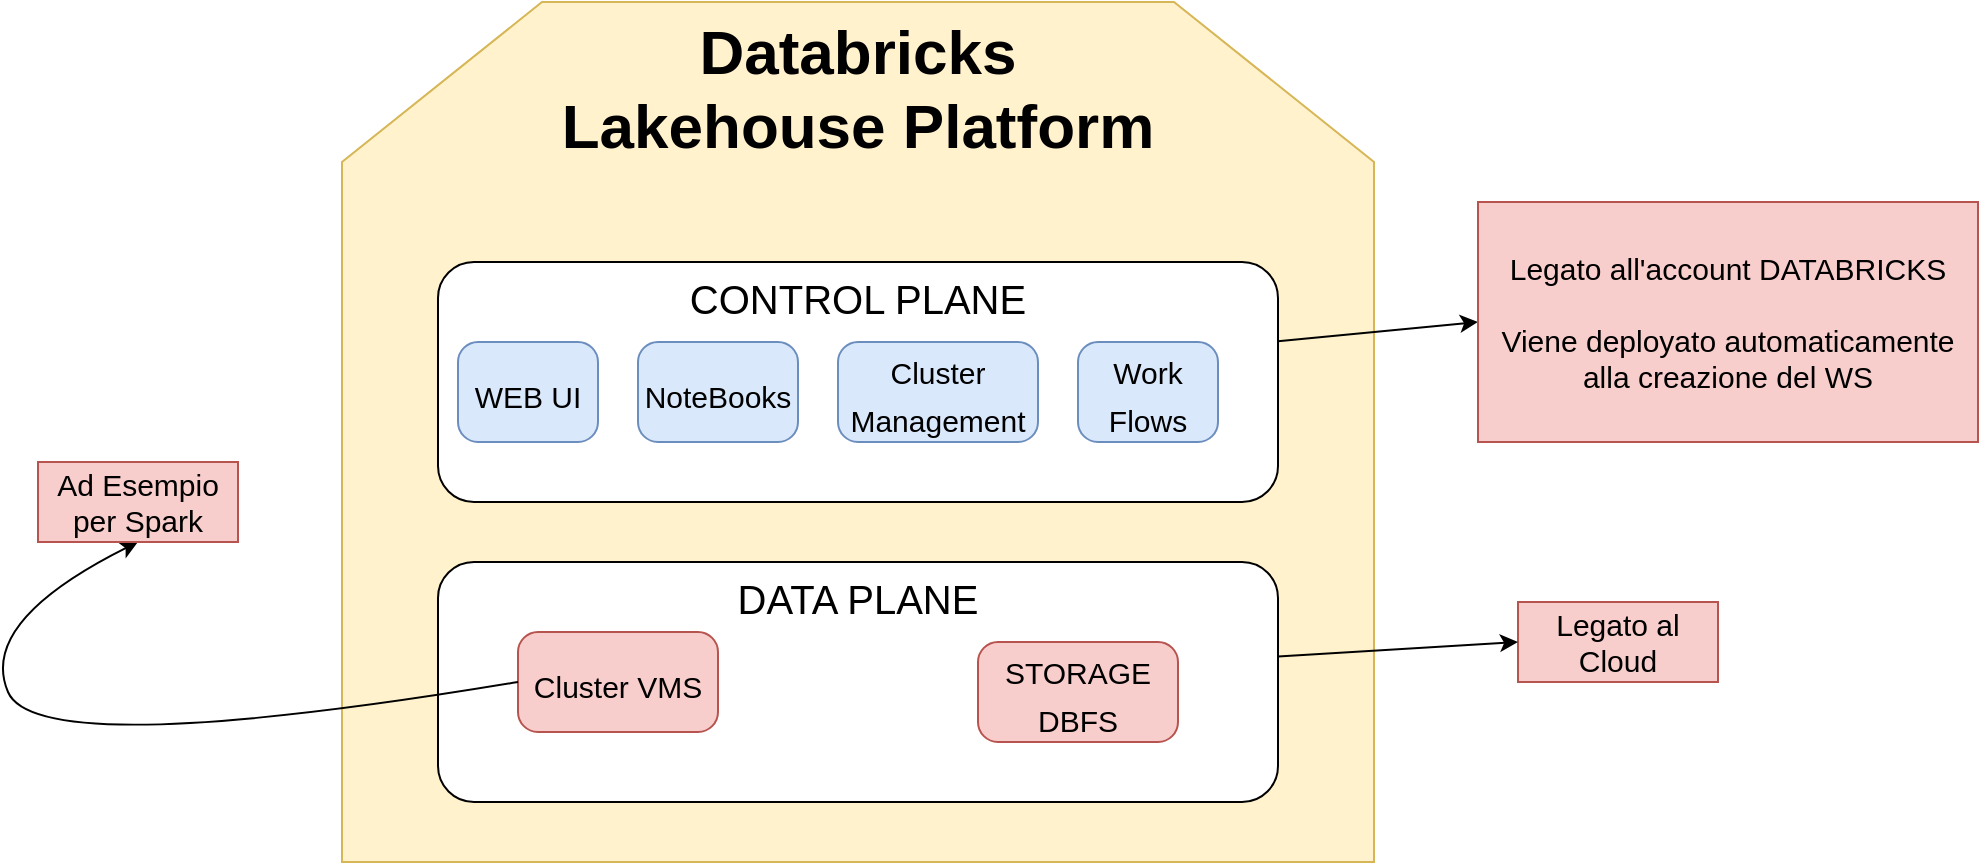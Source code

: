 <mxfile version="20.3.0" type="device"><diagram id="z16T0XKn9lPxf-irPLwm" name="Page-1"><mxGraphModel dx="1018" dy="741" grid="1" gridSize="10" guides="1" tooltips="1" connect="1" arrows="1" fold="1" page="1" pageScale="1" pageWidth="827" pageHeight="1169" math="0" shadow="0"><root><mxCell id="0"/><mxCell id="1" parent="0"/><mxCell id="gV90BE2qXMNA0KfOtkZx-15" value="Databricks&lt;br style=&quot;font-size: 31px;&quot;&gt;Lakehouse Platform" style="shape=loopLimit;whiteSpace=wrap;html=1;size=100;verticalAlign=top;fontStyle=1;fontSize=31;fillColor=#fff2cc;strokeColor=#d6b656;" vertex="1" parent="1"><mxGeometry x="242" y="200" width="516" height="430" as="geometry"/></mxCell><mxCell id="gV90BE2qXMNA0KfOtkZx-29" style="rounded=0;orthogonalLoop=1;jettySize=auto;html=1;entryX=0;entryY=0.5;entryDx=0;entryDy=0;fontSize=15;" edge="1" parent="1" source="gV90BE2qXMNA0KfOtkZx-4" target="gV90BE2qXMNA0KfOtkZx-28"><mxGeometry relative="1" as="geometry"/></mxCell><mxCell id="gV90BE2qXMNA0KfOtkZx-4" value="CONTROL PLANE" style="rounded=1;whiteSpace=wrap;html=1;fontSize=20;verticalAlign=top;" vertex="1" parent="1"><mxGeometry x="290" y="330" width="420" height="120" as="geometry"/></mxCell><mxCell id="gV90BE2qXMNA0KfOtkZx-5" value="DATA PLANE" style="rounded=1;whiteSpace=wrap;html=1;fontSize=20;verticalAlign=top;" vertex="1" parent="1"><mxGeometry x="290" y="480" width="420" height="120" as="geometry"/></mxCell><mxCell id="gV90BE2qXMNA0KfOtkZx-7" value="&lt;font style=&quot;font-size: 15px;&quot;&gt;WEB UI&lt;/font&gt;" style="html=1;outlineConnect=0;whiteSpace=wrap;fillColor=#dae8fc;shape=mxgraph.archimate3.application;archiType=rounded;fontSize=20;strokeColor=#6c8ebf;" vertex="1" parent="1"><mxGeometry x="300" y="370" width="70" height="50" as="geometry"/></mxCell><mxCell id="gV90BE2qXMNA0KfOtkZx-8" value="&lt;font style=&quot;font-size: 15px;&quot;&gt;Cluster Management&lt;/font&gt;" style="html=1;outlineConnect=0;whiteSpace=wrap;fillColor=#dae8fc;shape=mxgraph.archimate3.application;archiType=rounded;fontSize=20;strokeColor=#6c8ebf;" vertex="1" parent="1"><mxGeometry x="490" y="370" width="100" height="50" as="geometry"/></mxCell><mxCell id="gV90BE2qXMNA0KfOtkZx-9" value="&lt;font style=&quot;font-size: 15px;&quot;&gt;Work Flows&lt;/font&gt;" style="html=1;outlineConnect=0;whiteSpace=wrap;fillColor=#dae8fc;shape=mxgraph.archimate3.application;archiType=rounded;fontSize=20;strokeColor=#6c8ebf;" vertex="1" parent="1"><mxGeometry x="610" y="370" width="70" height="50" as="geometry"/></mxCell><mxCell id="gV90BE2qXMNA0KfOtkZx-21" value="&lt;font style=&quot;font-size: 15px;&quot;&gt;NoteBooks&lt;/font&gt;" style="html=1;outlineConnect=0;whiteSpace=wrap;fillColor=#dae8fc;shape=mxgraph.archimate3.application;archiType=rounded;fontSize=20;strokeColor=#6c8ebf;" vertex="1" parent="1"><mxGeometry x="390" y="370" width="80" height="50" as="geometry"/></mxCell><mxCell id="gV90BE2qXMNA0KfOtkZx-22" value="&lt;font style=&quot;font-size: 15px;&quot;&gt;Cluster VMS&lt;/font&gt;" style="html=1;outlineConnect=0;whiteSpace=wrap;fillColor=#f8cecc;shape=mxgraph.archimate3.application;archiType=rounded;fontSize=20;strokeColor=#b85450;" vertex="1" parent="1"><mxGeometry x="330" y="515" width="100" height="50" as="geometry"/></mxCell><mxCell id="gV90BE2qXMNA0KfOtkZx-23" value="&lt;font style=&quot;font-size: 15px;&quot;&gt;STORAGE DBFS&lt;/font&gt;" style="html=1;outlineConnect=0;whiteSpace=wrap;fillColor=#f8cecc;shape=mxgraph.archimate3.application;archiType=rounded;fontSize=20;strokeColor=#b85450;" vertex="1" parent="1"><mxGeometry x="560" y="520" width="100" height="50" as="geometry"/></mxCell><mxCell id="gV90BE2qXMNA0KfOtkZx-24" value="" style="curved=1;endArrow=classic;html=1;rounded=0;fontSize=15;exitX=0;exitY=0.5;exitDx=0;exitDy=0;exitPerimeter=0;entryX=0.5;entryY=1;entryDx=0;entryDy=0;" edge="1" parent="1" source="gV90BE2qXMNA0KfOtkZx-22" target="gV90BE2qXMNA0KfOtkZx-25"><mxGeometry width="50" height="50" relative="1" as="geometry"><mxPoint x="70" y="500" as="sourcePoint"/><mxPoint x="120" y="450" as="targetPoint"/><Array as="points"><mxPoint x="90" y="580"/><mxPoint x="60" y="510"/></Array></mxGeometry></mxCell><mxCell id="gV90BE2qXMNA0KfOtkZx-25" value="Ad Esempio per Spark" style="text;html=1;strokeColor=#b85450;fillColor=#f8cecc;align=center;verticalAlign=middle;whiteSpace=wrap;rounded=0;fontSize=15;" vertex="1" parent="1"><mxGeometry x="90" y="430" width="100" height="40" as="geometry"/></mxCell><mxCell id="gV90BE2qXMNA0KfOtkZx-26" value="Legato al Cloud" style="text;html=1;strokeColor=#b85450;fillColor=#f8cecc;align=center;verticalAlign=middle;whiteSpace=wrap;rounded=0;fontSize=15;" vertex="1" parent="1"><mxGeometry x="830" y="500" width="100" height="40" as="geometry"/></mxCell><mxCell id="gV90BE2qXMNA0KfOtkZx-27" value="" style="endArrow=classic;html=1;rounded=0;fontSize=15;entryX=0;entryY=0.5;entryDx=0;entryDy=0;" edge="1" parent="1" source="gV90BE2qXMNA0KfOtkZx-5" target="gV90BE2qXMNA0KfOtkZx-26"><mxGeometry width="50" height="50" relative="1" as="geometry"><mxPoint x="810" y="650" as="sourcePoint"/><mxPoint x="860" y="600" as="targetPoint"/></mxGeometry></mxCell><mxCell id="gV90BE2qXMNA0KfOtkZx-28" value="Legato all'account DATABRICKS&lt;br&gt;&lt;br&gt;Viene deployato automaticamente alla creazione del WS" style="text;html=1;strokeColor=#b85450;fillColor=#f8cecc;align=center;verticalAlign=middle;whiteSpace=wrap;rounded=0;fontSize=15;" vertex="1" parent="1"><mxGeometry x="810" y="300" width="250" height="120" as="geometry"/></mxCell></root></mxGraphModel></diagram></mxfile>